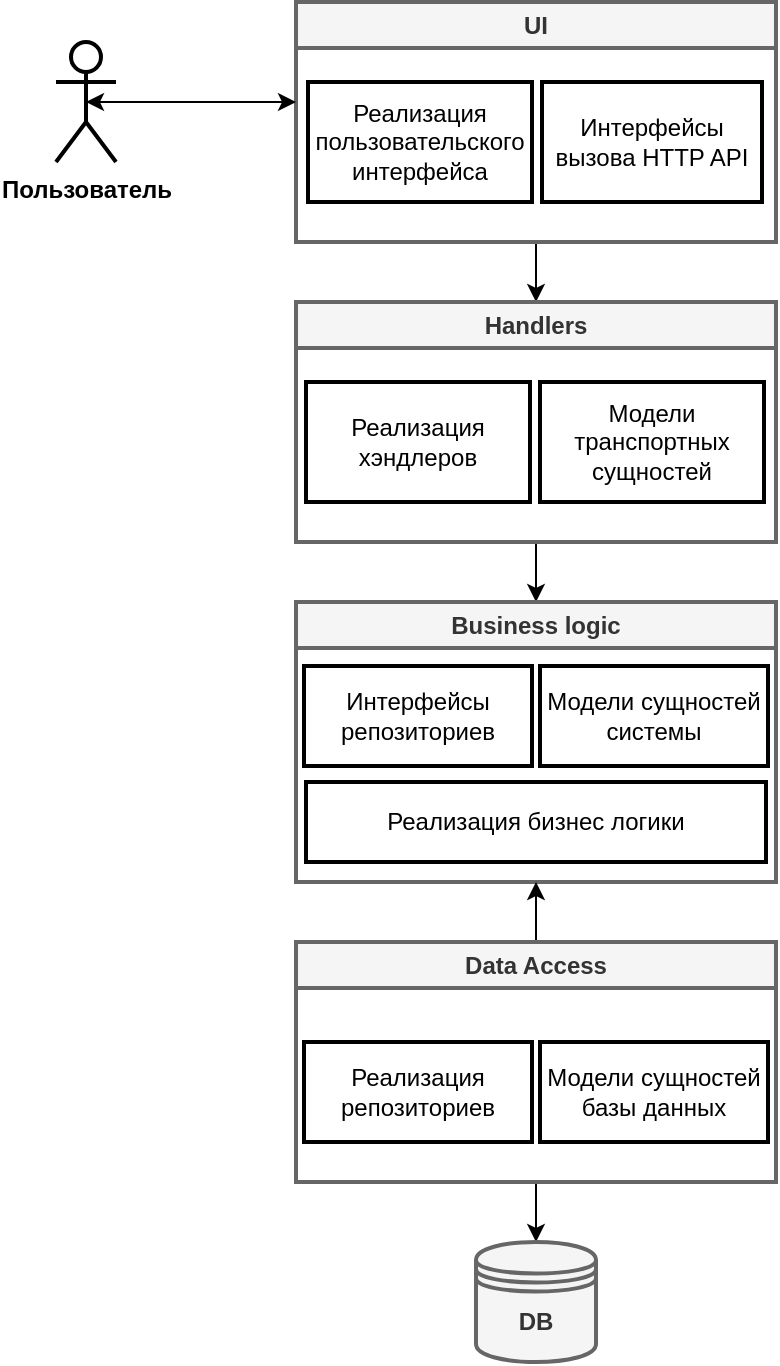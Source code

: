 <mxfile version="22.1.2" type="device" pages="2">
  <diagram name="Page-1" id="cO4L1JO69M5OyFd5lyI7">
    <mxGraphModel dx="997" dy="749" grid="1" gridSize="10" guides="1" tooltips="1" connect="1" arrows="1" fold="1" page="1" pageScale="1" pageWidth="827" pageHeight="1169" math="0" shadow="0">
      <root>
        <mxCell id="0" />
        <mxCell id="1" parent="0" />
        <mxCell id="X_frrkzjh65A15WSnk_7-12" style="edgeStyle=orthogonalEdgeStyle;rounded=0;orthogonalLoop=1;jettySize=auto;html=1;exitX=0.5;exitY=1;exitDx=0;exitDy=0;entryX=0.5;entryY=0;entryDx=0;entryDy=0;" edge="1" parent="1" source="X_frrkzjh65A15WSnk_7-1" target="X_frrkzjh65A15WSnk_7-3">
          <mxGeometry relative="1" as="geometry" />
        </mxCell>
        <mxCell id="X_frrkzjh65A15WSnk_7-1" value="UI" style="swimlane;whiteSpace=wrap;html=1;strokeWidth=2;fillColor=#f5f5f5;fontColor=#333333;strokeColor=#666666;" vertex="1" parent="1">
          <mxGeometry x="200" y="40" width="240" height="120" as="geometry" />
        </mxCell>
        <mxCell id="X_frrkzjh65A15WSnk_7-9" value="Реализация&lt;br&gt;пользовательского&lt;br&gt;интерфейса" style="rounded=0;whiteSpace=wrap;html=1;strokeWidth=2;" vertex="1" parent="X_frrkzjh65A15WSnk_7-1">
          <mxGeometry x="6" y="40" width="112" height="60" as="geometry" />
        </mxCell>
        <mxCell id="X_frrkzjh65A15WSnk_7-10" value="Интерфейсы вызова HTTP API" style="rounded=0;whiteSpace=wrap;html=1;strokeWidth=2;" vertex="1" parent="X_frrkzjh65A15WSnk_7-1">
          <mxGeometry x="123" y="40" width="110" height="60" as="geometry" />
        </mxCell>
        <mxCell id="X_frrkzjh65A15WSnk_7-11" style="edgeStyle=orthogonalEdgeStyle;rounded=0;orthogonalLoop=1;jettySize=auto;html=1;exitX=0.5;exitY=0.5;exitDx=0;exitDy=0;exitPerimeter=0;startArrow=classic;startFill=1;" edge="1" parent="1" source="X_frrkzjh65A15WSnk_7-2">
          <mxGeometry relative="1" as="geometry">
            <mxPoint x="200" y="90" as="targetPoint" />
          </mxGeometry>
        </mxCell>
        <mxCell id="X_frrkzjh65A15WSnk_7-2" value="Пользователь" style="shape=umlActor;verticalLabelPosition=bottom;verticalAlign=top;html=1;outlineConnect=0;strokeWidth=2;fontStyle=1" vertex="1" parent="1">
          <mxGeometry x="80" y="60" width="30" height="60" as="geometry" />
        </mxCell>
        <mxCell id="X_frrkzjh65A15WSnk_7-20" style="edgeStyle=orthogonalEdgeStyle;rounded=0;orthogonalLoop=1;jettySize=auto;html=1;exitX=0.5;exitY=1;exitDx=0;exitDy=0;entryX=0.5;entryY=0;entryDx=0;entryDy=0;" edge="1" parent="1" source="X_frrkzjh65A15WSnk_7-3" target="X_frrkzjh65A15WSnk_7-4">
          <mxGeometry relative="1" as="geometry" />
        </mxCell>
        <mxCell id="X_frrkzjh65A15WSnk_7-3" value="Handlers" style="swimlane;whiteSpace=wrap;html=1;strokeWidth=2;fillColor=#f5f5f5;fontColor=#333333;strokeColor=#666666;" vertex="1" parent="1">
          <mxGeometry x="200" y="190" width="240" height="120" as="geometry" />
        </mxCell>
        <mxCell id="X_frrkzjh65A15WSnk_7-22" value="Реализация хэндлеров" style="rounded=0;whiteSpace=wrap;html=1;strokeWidth=2;" vertex="1" parent="X_frrkzjh65A15WSnk_7-3">
          <mxGeometry x="5" y="40" width="112" height="60" as="geometry" />
        </mxCell>
        <mxCell id="X_frrkzjh65A15WSnk_7-23" value="Модели транспортных сущностей" style="rounded=0;whiteSpace=wrap;html=1;strokeWidth=2;" vertex="1" parent="X_frrkzjh65A15WSnk_7-3">
          <mxGeometry x="122" y="40" width="112" height="60" as="geometry" />
        </mxCell>
        <mxCell id="X_frrkzjh65A15WSnk_7-4" value="Business logic" style="swimlane;whiteSpace=wrap;html=1;strokeWidth=2;fillColor=#f5f5f5;fontColor=#333333;strokeColor=#666666;" vertex="1" parent="1">
          <mxGeometry x="200" y="340" width="240" height="140" as="geometry" />
        </mxCell>
        <mxCell id="X_frrkzjh65A15WSnk_7-16" value="Интерфейсы репозиториев" style="rounded=0;whiteSpace=wrap;html=1;strokeWidth=2;" vertex="1" parent="X_frrkzjh65A15WSnk_7-4">
          <mxGeometry x="4" y="32" width="114" height="50" as="geometry" />
        </mxCell>
        <mxCell id="X_frrkzjh65A15WSnk_7-17" value="Модели сущностей системы" style="rounded=0;whiteSpace=wrap;html=1;strokeWidth=2;" vertex="1" parent="X_frrkzjh65A15WSnk_7-4">
          <mxGeometry x="122" y="32" width="114" height="50" as="geometry" />
        </mxCell>
        <mxCell id="X_frrkzjh65A15WSnk_7-18" value="Реализация бизнес логики" style="rounded=0;whiteSpace=wrap;html=1;strokeWidth=2;" vertex="1" parent="X_frrkzjh65A15WSnk_7-4">
          <mxGeometry x="5" y="90" width="230" height="40" as="geometry" />
        </mxCell>
        <mxCell id="X_frrkzjh65A15WSnk_7-14" style="edgeStyle=orthogonalEdgeStyle;rounded=0;orthogonalLoop=1;jettySize=auto;html=1;exitX=0.5;exitY=1;exitDx=0;exitDy=0;entryX=0.5;entryY=0;entryDx=0;entryDy=0;" edge="1" parent="1" source="X_frrkzjh65A15WSnk_7-5" target="X_frrkzjh65A15WSnk_7-7">
          <mxGeometry relative="1" as="geometry" />
        </mxCell>
        <mxCell id="X_frrkzjh65A15WSnk_7-21" style="edgeStyle=orthogonalEdgeStyle;rounded=0;orthogonalLoop=1;jettySize=auto;html=1;exitX=0.5;exitY=0;exitDx=0;exitDy=0;entryX=0.5;entryY=1;entryDx=0;entryDy=0;" edge="1" parent="1" source="X_frrkzjh65A15WSnk_7-5" target="X_frrkzjh65A15WSnk_7-4">
          <mxGeometry relative="1" as="geometry" />
        </mxCell>
        <mxCell id="X_frrkzjh65A15WSnk_7-5" value="Data Access" style="swimlane;whiteSpace=wrap;html=1;strokeWidth=2;fillColor=#f5f5f5;fontColor=#333333;strokeColor=#666666;" vertex="1" parent="1">
          <mxGeometry x="200" y="510" width="240" height="120" as="geometry" />
        </mxCell>
        <mxCell id="X_frrkzjh65A15WSnk_7-8" value="Реализация репозиториев" style="rounded=0;whiteSpace=wrap;html=1;strokeWidth=2;" vertex="1" parent="X_frrkzjh65A15WSnk_7-5">
          <mxGeometry x="4" y="50" width="114" height="50" as="geometry" />
        </mxCell>
        <mxCell id="X_frrkzjh65A15WSnk_7-15" value="Модели сущностей базы данных" style="rounded=0;whiteSpace=wrap;html=1;strokeWidth=2;" vertex="1" parent="X_frrkzjh65A15WSnk_7-5">
          <mxGeometry x="122" y="50" width="114" height="50" as="geometry" />
        </mxCell>
        <mxCell id="X_frrkzjh65A15WSnk_7-7" value="DB" style="shape=datastore;whiteSpace=wrap;html=1;strokeWidth=2;fontStyle=1;fillColor=#f5f5f5;fontColor=#333333;strokeColor=#666666;" vertex="1" parent="1">
          <mxGeometry x="290" y="660" width="60" height="60" as="geometry" />
        </mxCell>
      </root>
    </mxGraphModel>
  </diagram>
  <diagram id="6naDhWSNeG2gsPoTR5kL" name="Page-2">
    <mxGraphModel dx="1055" dy="793" grid="1" gridSize="10" guides="1" tooltips="1" connect="1" arrows="1" fold="1" page="1" pageScale="1" pageWidth="827" pageHeight="1169" math="0" shadow="0">
      <root>
        <mxCell id="0" />
        <mxCell id="1" parent="0" />
        <mxCell id="86Eochk6ifYzC3AbGcMY-1" value="" style="rounded=0;whiteSpace=wrap;html=1;strokeWidth=2;" vertex="1" parent="1">
          <mxGeometry x="5" y="349" width="120" height="161" as="geometry" />
        </mxCell>
        <mxCell id="BDy5vGQRwkVm7RmC-jbh-1" value="" style="whiteSpace=wrap;html=1;shape=mxgraph.basic.octagon2;align=center;verticalAlign=middle;dx=54.5;strokeWidth=2;" vertex="1" parent="1">
          <mxGeometry x="133.75" y="148.75" width="582.5" height="562.5" as="geometry" />
        </mxCell>
        <mxCell id="275XqsWkNCadzx662qlW-2" value="" style="whiteSpace=wrap;html=1;shape=mxgraph.basic.octagon2;align=center;verticalAlign=middle;dx=41;strokeWidth=2;" vertex="1" parent="1">
          <mxGeometry x="270" y="275" width="310" height="310" as="geometry" />
        </mxCell>
        <mxCell id="275XqsWkNCadzx662qlW-3" value="Входной Порт" style="rounded=0;whiteSpace=wrap;html=1;rotation=-45;strokeWidth=2;" vertex="1" parent="1">
          <mxGeometry x="297" y="321" width="80" height="30" as="geometry" />
        </mxCell>
        <mxCell id="275XqsWkNCadzx662qlW-4" value="Выходной Порт" style="rounded=0;whiteSpace=wrap;html=1;rotation=45;strokeWidth=2;" vertex="1" parent="1">
          <mxGeometry x="475" y="319" width="80" height="30" as="geometry" />
        </mxCell>
        <mxCell id="275XqsWkNCadzx662qlW-7" value="Выходной Порт" style="rounded=0;whiteSpace=wrap;html=1;rotation=-45;strokeWidth=2;" vertex="1" parent="1">
          <mxGeometry x="476" y="511" width="80" height="30" as="geometry" />
        </mxCell>
        <mxCell id="275XqsWkNCadzx662qlW-8" value="Входной Порт" style="rounded=0;whiteSpace=wrap;html=1;rotation=45;strokeWidth=2;" vertex="1" parent="1">
          <mxGeometry x="296" y="509" width="80" height="30" as="geometry" />
        </mxCell>
        <mxCell id="275XqsWkNCadzx662qlW-9" value="Входной Порт" style="rounded=0;whiteSpace=wrap;html=1;rotation=-90;strokeWidth=2;" vertex="1" parent="1">
          <mxGeometry x="263" y="415" width="80" height="30" as="geometry" />
        </mxCell>
        <mxCell id="275XqsWkNCadzx662qlW-10" value="Выходной Порт" style="rounded=0;whiteSpace=wrap;html=1;rotation=90;strokeWidth=2;" vertex="1" parent="1">
          <mxGeometry x="509" y="415" width="80" height="30" as="geometry" />
        </mxCell>
        <mxCell id="275XqsWkNCadzx662qlW-11" value="" style="ellipse;whiteSpace=wrap;html=1;aspect=fixed;strokeWidth=2;" vertex="1" parent="1">
          <mxGeometry x="346.25" y="351.25" width="157.5" height="157.5" as="geometry" />
        </mxCell>
        <mxCell id="275XqsWkNCadzx662qlW-12" value="Модели &lt;br&gt;сущностей &lt;br&gt;системы" style="text;html=1;align=center;verticalAlign=middle;resizable=0;points=[];autosize=1;strokeColor=none;fillColor=none;strokeWidth=2;" vertex="1" parent="1">
          <mxGeometry x="385" y="400" width="80" height="60" as="geometry" />
        </mxCell>
        <mxCell id="275XqsWkNCadzx662qlW-6" value="Бизнес логика" style="text;html=1;align=center;verticalAlign=middle;resizable=0;points=[];autosize=1;strokeColor=none;fillColor=none;strokeWidth=2;" vertex="1" parent="1">
          <mxGeometry x="370" y="285" width="110" height="30" as="geometry" />
        </mxCell>
        <mxCell id="BDy5vGQRwkVm7RmC-jbh-2" value="Адаптеры" style="text;html=1;align=center;verticalAlign=middle;resizable=0;points=[];autosize=1;strokeColor=none;fillColor=none;strokeWidth=2;" vertex="1" parent="1">
          <mxGeometry x="374" y="200" width="80" height="30" as="geometry" />
        </mxCell>
        <mxCell id="0n5XaYa-5YacKKzhSoU7-1" style="edgeStyle=orthogonalEdgeStyle;rounded=0;orthogonalLoop=1;jettySize=auto;html=1;exitX=1;exitY=0.5;exitDx=0;exitDy=0;entryX=0;entryY=0.5;entryDx=0;entryDy=0;endArrow=none;endFill=0;dashed=1;strokeWidth=2;" edge="1" parent="1" source="BDy5vGQRwkVm7RmC-jbh-3" target="BDy5vGQRwkVm7RmC-jbh-13">
          <mxGeometry relative="1" as="geometry" />
        </mxCell>
        <mxCell id="BDy5vGQRwkVm7RmC-jbh-3" value="Адаптер репозиториев" style="rounded=0;whiteSpace=wrap;html=1;strokeWidth=2;" vertex="1" parent="1">
          <mxGeometry x="610" y="275" width="100" height="50" as="geometry" />
        </mxCell>
        <mxCell id="BDy5vGQRwkVm7RmC-jbh-11" style="edgeStyle=orthogonalEdgeStyle;rounded=0;orthogonalLoop=1;jettySize=auto;html=1;exitX=0;exitY=0.5;exitDx=0;exitDy=0;entryX=0.5;entryY=0;entryDx=0;entryDy=0;strokeWidth=2;" edge="1" parent="1" source="BDy5vGQRwkVm7RmC-jbh-4" target="275XqsWkNCadzx662qlW-10">
          <mxGeometry relative="1" as="geometry" />
        </mxCell>
        <mxCell id="0n5XaYa-5YacKKzhSoU7-2" style="edgeStyle=orthogonalEdgeStyle;rounded=0;orthogonalLoop=1;jettySize=auto;html=1;exitX=1;exitY=0.5;exitDx=0;exitDy=0;entryX=0;entryY=0.5;entryDx=0;entryDy=0;endArrow=none;endFill=0;dashed=1;strokeWidth=2;" edge="1" parent="1" source="BDy5vGQRwkVm7RmC-jbh-4" target="BDy5vGQRwkVm7RmC-jbh-14">
          <mxGeometry relative="1" as="geometry" />
        </mxCell>
        <mxCell id="BDy5vGQRwkVm7RmC-jbh-4" value="Адаптер объектного хранилища" style="rounded=0;whiteSpace=wrap;html=1;strokeWidth=2;" vertex="1" parent="1">
          <mxGeometry x="610" y="405" width="100" height="50" as="geometry" />
        </mxCell>
        <mxCell id="ybJ4Eq0rlYnsnWjdK4bL-5" style="edgeStyle=orthogonalEdgeStyle;rounded=0;orthogonalLoop=1;jettySize=auto;html=1;exitX=1;exitY=0.5;exitDx=0;exitDy=0;entryX=0;entryY=0.5;entryDx=0;entryDy=0;dashed=1;endArrow=none;endFill=0;strokeWidth=2;" edge="1" parent="1" source="BDy5vGQRwkVm7RmC-jbh-5" target="ybJ4Eq0rlYnsnWjdK4bL-3">
          <mxGeometry relative="1" as="geometry" />
        </mxCell>
        <mxCell id="BDy5vGQRwkVm7RmC-jbh-5" value="Адаптер платежного шлюза" style="rounded=0;whiteSpace=wrap;html=1;strokeWidth=2;" vertex="1" parent="1">
          <mxGeometry x="610" y="530" width="100" height="50" as="geometry" />
        </mxCell>
        <mxCell id="BDy5vGQRwkVm7RmC-jbh-10" value="" style="endArrow=classic;html=1;rounded=0;exitX=0;exitY=0.5;exitDx=0;exitDy=0;entryX=0.5;entryY=0;entryDx=0;entryDy=0;strokeWidth=2;" edge="1" parent="1" source="BDy5vGQRwkVm7RmC-jbh-3" target="275XqsWkNCadzx662qlW-4">
          <mxGeometry width="50" height="50" relative="1" as="geometry">
            <mxPoint x="370" y="440" as="sourcePoint" />
            <mxPoint x="420" y="390" as="targetPoint" />
          </mxGeometry>
        </mxCell>
        <mxCell id="BDy5vGQRwkVm7RmC-jbh-12" value="" style="endArrow=classic;html=1;rounded=0;exitX=0;exitY=0.5;exitDx=0;exitDy=0;entryX=0.5;entryY=1;entryDx=0;entryDy=0;strokeWidth=2;" edge="1" parent="1" source="BDy5vGQRwkVm7RmC-jbh-5" target="275XqsWkNCadzx662qlW-7">
          <mxGeometry width="50" height="50" relative="1" as="geometry">
            <mxPoint x="370" y="440" as="sourcePoint" />
            <mxPoint x="420" y="390" as="targetPoint" />
          </mxGeometry>
        </mxCell>
        <mxCell id="BDy5vGQRwkVm7RmC-jbh-13" value="База данных" style="shape=datastore;whiteSpace=wrap;html=1;strokeWidth=2;" vertex="1" parent="1">
          <mxGeometry x="750" y="260" width="70" height="80" as="geometry" />
        </mxCell>
        <mxCell id="BDy5vGQRwkVm7RmC-jbh-14" value="Объектное хранилище" style="shape=datastore;whiteSpace=wrap;html=1;strokeWidth=2;" vertex="1" parent="1">
          <mxGeometry x="750" y="390" width="70" height="80" as="geometry" />
        </mxCell>
        <mxCell id="ybJ4Eq0rlYnsnWjdK4bL-2" style="edgeStyle=orthogonalEdgeStyle;rounded=0;orthogonalLoop=1;jettySize=auto;html=1;exitX=1;exitY=0.5;exitDx=0;exitDy=0;entryX=0.5;entryY=0;entryDx=0;entryDy=0;strokeWidth=2;" edge="1" parent="1" source="ybJ4Eq0rlYnsnWjdK4bL-1" target="275XqsWkNCadzx662qlW-9">
          <mxGeometry relative="1" as="geometry" />
        </mxCell>
        <mxCell id="ybJ4Eq0rlYnsnWjdK4bL-1" value="Адаптер HTTP хэндлеров" style="rounded=0;whiteSpace=wrap;html=1;strokeWidth=2;" vertex="1" parent="1">
          <mxGeometry x="150" y="405" width="100" height="50" as="geometry" />
        </mxCell>
        <mxCell id="ybJ4Eq0rlYnsnWjdK4bL-3" value="Платежный шлюз" style="strokeColor=#000000;shadow=0;strokeWidth=2;rounded=0;absoluteArcSize=1;arcSize=2;labelPosition=center;verticalLabelPosition=middle;align=center;verticalAlign=bottom;spacingLeft=0;fontColor=#999999;fontSize=12;whiteSpace=wrap;spacingBottom=2;html=1;" vertex="1" parent="1">
          <mxGeometry x="745" y="500.5" width="80" height="109" as="geometry" />
        </mxCell>
        <mxCell id="ybJ4Eq0rlYnsnWjdK4bL-4" value="" style="sketch=0;dashed=0;connectable=0;html=1;fillColor=#757575;strokeColor=none;shape=mxgraph.gcp2.payment;part=1;strokeWidth=2;" vertex="1" parent="ybJ4Eq0rlYnsnWjdK4bL-3">
          <mxGeometry x="0.5" width="50" height="40" relative="1" as="geometry">
            <mxPoint x="-25" y="15" as="offset" />
          </mxGeometry>
        </mxCell>
        <mxCell id="ubhn1qTUbE7u1b816CgV-7" value="" style="shadow=0;dashed=0;html=1;strokeColor=none;fillColor=#999999;labelPosition=center;verticalLabelPosition=bottom;verticalAlign=top;align=center;outlineConnect=0;shape=mxgraph.veeam.2d.web_ui;strokeWidth=2;" vertex="1" parent="1">
          <mxGeometry x="20" y="385" width="90" height="90" as="geometry" />
        </mxCell>
        <mxCell id="86Eochk6ifYzC3AbGcMY-2" value="Web UI" style="text;html=1;align=center;verticalAlign=middle;resizable=0;points=[];autosize=1;strokeColor=none;fillColor=none;strokeWidth=2;" vertex="1" parent="1">
          <mxGeometry x="35" y="478.75" width="60" height="30" as="geometry" />
        </mxCell>
        <mxCell id="86Eochk6ifYzC3AbGcMY-3" style="edgeStyle=orthogonalEdgeStyle;rounded=0;orthogonalLoop=1;jettySize=auto;html=1;exitX=1;exitY=0.5;exitDx=0;exitDy=0;entryX=0;entryY=0.5;entryDx=0;entryDy=0;strokeWidth=2;" edge="1" parent="1" source="86Eochk6ifYzC3AbGcMY-1" target="ybJ4Eq0rlYnsnWjdK4bL-1">
          <mxGeometry relative="1" as="geometry" />
        </mxCell>
        <mxCell id="86Eochk6ifYzC3AbGcMY-7" style="edgeStyle=orthogonalEdgeStyle;rounded=0;orthogonalLoop=1;jettySize=auto;html=1;exitX=0.5;exitY=0;exitDx=0;exitDy=0;exitPerimeter=0;entryX=0.5;entryY=1;entryDx=0;entryDy=0;strokeWidth=2;startArrow=classic;startFill=1;" edge="1" parent="1" source="86Eochk6ifYzC3AbGcMY-4" target="86Eochk6ifYzC3AbGcMY-1">
          <mxGeometry relative="1" as="geometry" />
        </mxCell>
        <mxCell id="86Eochk6ifYzC3AbGcMY-4" value="Пользователь" style="shape=umlActor;verticalLabelPosition=bottom;verticalAlign=top;html=1;outlineConnect=0;strokeWidth=2;" vertex="1" parent="1">
          <mxGeometry x="50" y="555" width="30" height="60" as="geometry" />
        </mxCell>
      </root>
    </mxGraphModel>
  </diagram>
</mxfile>
